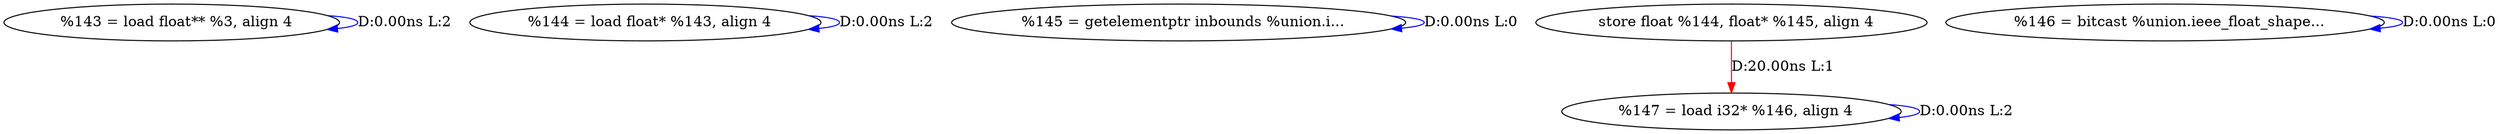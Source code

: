 digraph {
Node0x2e17870[label="  %143 = load float** %3, align 4"];
Node0x2e17870 -> Node0x2e17870[label="D:0.00ns L:2",color=blue];
Node0x2e17950[label="  %144 = load float* %143, align 4"];
Node0x2e17950 -> Node0x2e17950[label="D:0.00ns L:2",color=blue];
Node0x2e17a30[label="  %145 = getelementptr inbounds %union.i..."];
Node0x2e17a30 -> Node0x2e17a30[label="D:0.00ns L:0",color=blue];
Node0x2e17cd0[label="  %147 = load i32* %146, align 4"];
Node0x2e17b10[label="  store float %144, float* %145, align 4"];
Node0x2e17b10 -> Node0x2e17cd0[label="D:20.00ns L:1",color=red];
Node0x2e17bf0[label="  %146 = bitcast %union.ieee_float_shape..."];
Node0x2e17bf0 -> Node0x2e17bf0[label="D:0.00ns L:0",color=blue];
Node0x2e17cd0 -> Node0x2e17cd0[label="D:0.00ns L:2",color=blue];
}
